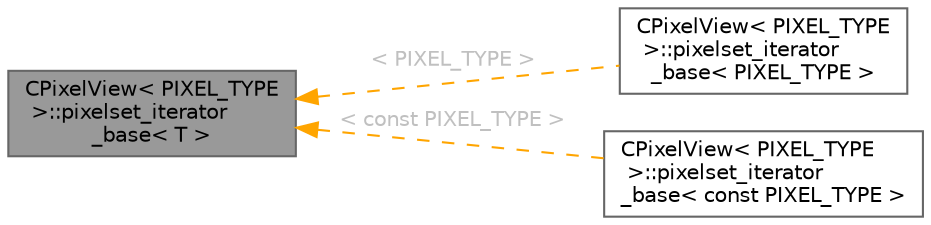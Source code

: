 digraph "CPixelView&lt; PIXEL_TYPE &gt;::pixelset_iterator_base&lt; T &gt;"
{
 // LATEX_PDF_SIZE
  bgcolor="transparent";
  edge [fontname=Helvetica,fontsize=10,labelfontname=Helvetica,labelfontsize=10];
  node [fontname=Helvetica,fontsize=10,shape=box,height=0.2,width=0.4];
  rankdir="LR";
  Node1 [id="Node000001",label="CPixelView\< PIXEL_TYPE\l \>::pixelset_iterator\l_base\< T \>",height=0.2,width=0.4,color="gray40", fillcolor="grey60", style="filled", fontcolor="black",tooltip="Iterator helper class for CPixelView."];
  Node1 -> Node2 [id="edge1_Node000001_Node000002",dir="back",color="orange",style="dashed",tooltip=" ",label=" \< PIXEL_TYPE \>",fontcolor="grey" ];
  Node2 [id="Node000002",label="CPixelView\< PIXEL_TYPE\l \>::pixelset_iterator\l_base\< PIXEL_TYPE \>",height=0.2,width=0.4,color="gray40", fillcolor="white", style="filled",URL="$db/d9b/class_c_pixel_view_1_1pixelset__iterator__base.html",tooltip=" "];
  Node1 -> Node3 [id="edge2_Node000001_Node000003",dir="back",color="orange",style="dashed",tooltip=" ",label=" \< const PIXEL_TYPE \>",fontcolor="grey" ];
  Node3 [id="Node000003",label="CPixelView\< PIXEL_TYPE\l \>::pixelset_iterator\l_base\< const PIXEL_TYPE \>",height=0.2,width=0.4,color="gray40", fillcolor="white", style="filled",URL="$db/d9b/class_c_pixel_view_1_1pixelset__iterator__base.html",tooltip=" "];
}
